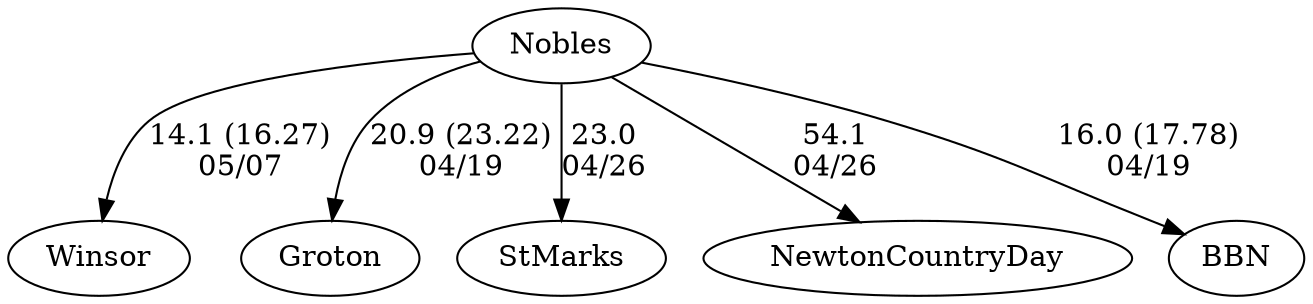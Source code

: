 digraph girls2foursNobles {Winsor [URL="girls2foursNoblesWinsor.html"];Groton [URL="girls2foursNoblesGroton.html"];StMarks [URL="girls2foursNoblesStMarks.html"];Nobles [URL="girls2foursNoblesNobles.html"];NewtonCountryDay [URL="girls2foursNoblesNewtonCountryDay.html"];BBN [URL="girls2foursNoblesBBN.html"];Nobles -> BBN[label="16.0 (17.78)
04/19", weight="84", tooltip="NEIRA Boys & Girls Fours,BB&N, Nobles and Groton			
Distance: 1350 Conditions: Moderate crosswind at the start growing stronger throughout the course. Comments: 5th and 6th boats often started 1-2 lengths ahead of the line. The 7th and 8th boats raced on the JV course between Northeastern and Eliot Bridge. Boys 7th/8th boats combined into an 8. Thank to Nobles and Groton for making the trip! 
Boys 7th/8th - Nobles 2:49, BB&N 3:05
Girls 8th - BB&N 3:11, Nobles 3:17
Girls 7th - 3:24.32, BB&N 3:32.06
None", URL="https://www.row2k.com/results/resultspage.cfm?UID=74320C9FA98FF40EF58ED5364AA5D062&cat=5", random="random"]; 
Nobles -> Groton[label="20.9 (23.22)
04/19", weight="80", tooltip="NEIRA Boys & Girls Fours,BB&N, Nobles and Groton			
Distance: 1350 Conditions: Moderate crosswind at the start growing stronger throughout the course. Comments: 5th and 6th boats often started 1-2 lengths ahead of the line. The 7th and 8th boats raced on the JV course between Northeastern and Eliot Bridge. Boys 7th/8th boats combined into an 8. Thank to Nobles and Groton for making the trip! 
Boys 7th/8th - Nobles 2:49, BB&N 3:05
Girls 8th - BB&N 3:11, Nobles 3:17
Girls 7th - 3:24.32, BB&N 3:32.06
None", URL="https://www.row2k.com/results/resultspage.cfm?UID=74320C9FA98FF40EF58ED5364AA5D062&cat=5", random="random"]; 
Nobles -> StMarks[label="23.0
04/26", weight="77", tooltip="NEIRA Boys & Girls Fours,St. Marks, Nobles, Brewster, Notre Dame, NCDS			
Distance: 1500m Conditions: Steady 14mph headwind all afternoon, steady chop across whole course. Comments: Great racing today despite the chop and wind. Thank you to all for making the trek to Lake Q.
None", URL="https://www.row2k.com/results/resultspage.cfm?UID=4232F2C9CF0B3800357AF3DC37D5407B&cat=5", random="random"]; 
Nobles -> NewtonCountryDay[label="54.1
04/26", weight="46", tooltip="NEIRA Boys & Girls Fours,St. Marks, Nobles, Brewster, Notre Dame, NCDS			
Distance: 1500m Conditions: Steady 14mph headwind all afternoon, steady chop across whole course. Comments: Great racing today despite the chop and wind. Thank you to all for making the trek to Lake Q.
None", URL="https://www.row2k.com/results/resultspage.cfm?UID=4232F2C9CF0B3800357AF3DC37D5407B&cat=5", random="random"]; 
Nobles -> Winsor[label="14.1 (16.27)
05/07", weight="86", tooltip="NEIRA, The Winsor School vs. Nobles			
Distance: 1300 Conditions: Exciting day of racing on the powerhouse! The day began with a heavy headwind, very gusty (20mph) with chop through the last 300m. The wind lightened up as the racing went on, with no gusts by the last race. Order: 4V, 1V, 2V, 5V, 3V. 
The 3V race had oncoming crews under Western ave, but both coxswains expertly navigated around them and this did not impede overall results. Thank you to Nobles for making the trip!
None", URL="https://www.row2k.com/results/resultspage.cfm?UID=07B4E28BE6117D60DF9019B4C6FC53D7&cat=1", random="random"]}